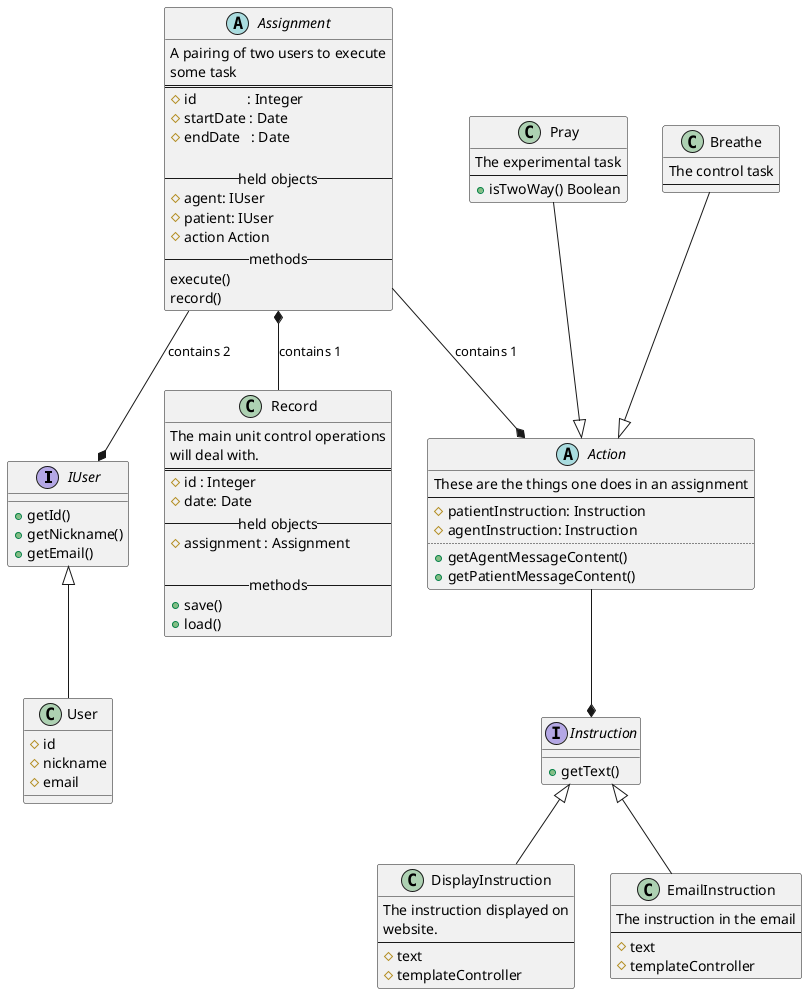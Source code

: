 @startuml

interface IUser{
    +getId()
    +getNickname()
    +getEmail()
}
IUser <|-- User
class User {
#id
#nickname
#email
}



abstract class Action{
    These are the things one does in an assignment
    ---
    #patientInstruction: Instruction
    #agentInstruction: Instruction
    ....
    +getAgentMessageContent()
    +getPatientMessageContent()
}
class Pray{
    The experimental task
    ----
    +isTwoWay() Boolean
}

class Breathe{
    The control task
    ----
}

interface Instruction{
    +getText()
}

class DisplayInstruction{
The instruction displayed on
website.
----
#text
#templateController
}

class EmailInstruction{
The instruction in the email
----
#text
#templateController
}
Instruction <|-- EmailInstruction
Instruction <|-- DisplayInstruction



abstract class Assignment{
A pairing of two users to execute
some task
====
#id              : Integer
#startDate : Date
#endDate   : Date

-- held objects --
#agent: IUser
#patient: IUser
#action Action
-- methods --
execute()
record()
}

class Record{
The main unit control operations
will deal with.
====
#id : Integer
#date: Date
-- held objects --
#assignment : Assignment

-- methods --
+save()
+load()
}

Record -up-* Assignment : contains 1

Pray --|> Action
Breathe --|> Action
Action --* Instruction

Assignment --* Action : contains 1
Assignment --* IUser : contains 2


@enduml